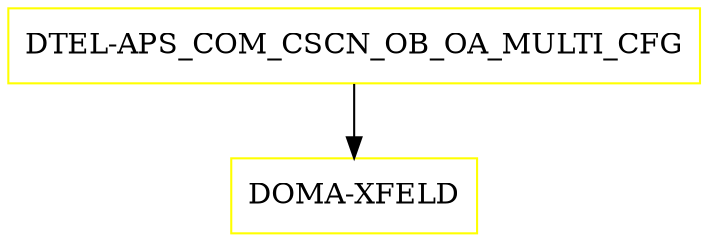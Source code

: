 digraph G {
  "DTEL-APS_COM_CSCN_OB_OA_MULTI_CFG" [shape=box,color=yellow];
  "DOMA-XFELD" [shape=box,color=yellow,URL="./DOMA_XFELD.html"];
  "DTEL-APS_COM_CSCN_OB_OA_MULTI_CFG" -> "DOMA-XFELD";
}
